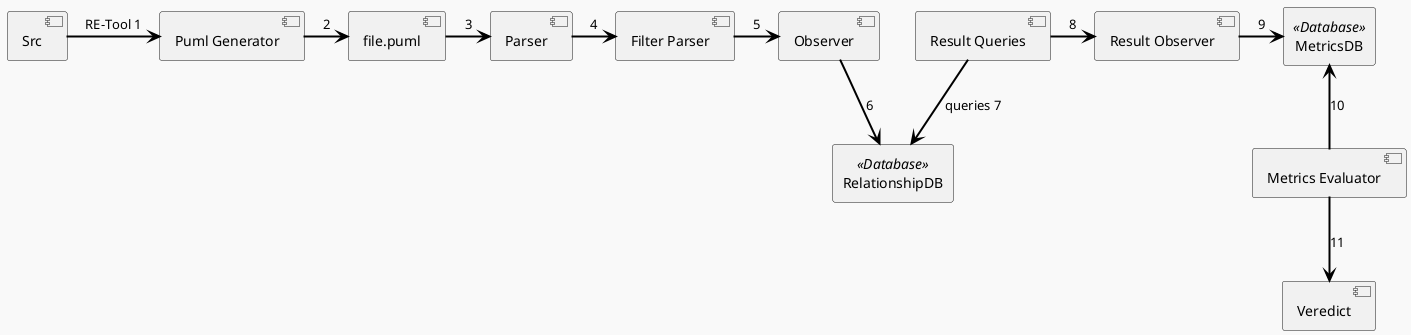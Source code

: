 @startuml ComunicationDiagram
skinparam packageStyle rectangle
skinparam shadowing false
skinparam backgroundColor #F9F9F9
skinparam packageBackgroundColor #DDDDDD
skinparam packageBorderColor #000000
skinparam arrowColor #000000
skinparam arrowThickness 2

package "RelationshipDB" <<Database>> {
}

package "MetricsDB" <<Database>> {
}

[Src] -> [Puml Generator] : RE-Tool 1
[Puml Generator] -> [file.puml] : 2
[file.puml] -> [Parser] : 3
[Parser] -> [Filter Parser] : 4
[Filter Parser] -> [Observer] : 5
[Observer] --> [RelationshipDB] : 6
[Result Queries] --> [RelationshipDB] : queries 7
[Result Queries] -> [Result Observer] : 8
[Result Observer] -> [MetricsDB] : 9
[MetricsDB] <-- [Metrics Evaluator] : 10
[Metrics Evaluator] --> [Veredict] : 11

@enduml